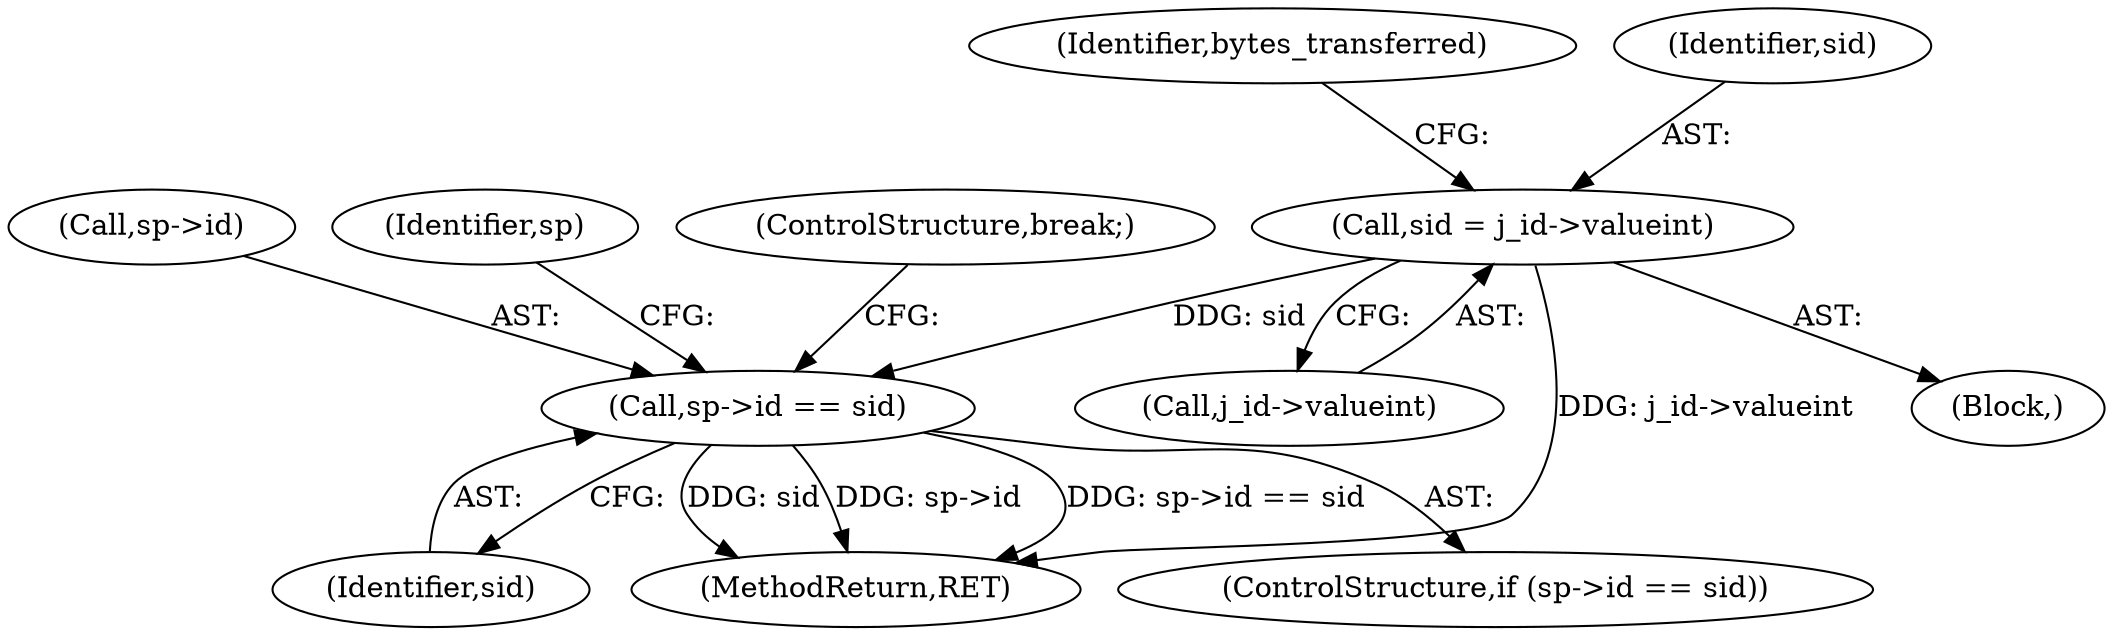 digraph "0_iperf_91f2fa59e8ed80dfbf400add0164ee0e508e412a_48@pointer" {
"1000367" [label="(Call,sid = j_id->valueint)"];
"1000398" [label="(Call,sp->id == sid)"];
"1000399" [label="(Call,sp->id)"];
"1000373" [label="(Identifier,bytes_transferred)"];
"1000368" [label="(Identifier,sid)"];
"1000402" [label="(Identifier,sid)"];
"1000510" [label="(MethodReturn,RET)"];
"1000398" [label="(Call,sp->id == sid)"];
"1000406" [label="(Identifier,sp)"];
"1000397" [label="(ControlStructure,if (sp->id == sid))"];
"1000403" [label="(ControlStructure,break;)"];
"1000367" [label="(Call,sid = j_id->valueint)"];
"1000366" [label="(Block,)"];
"1000369" [label="(Call,j_id->valueint)"];
"1000367" -> "1000366"  [label="AST: "];
"1000367" -> "1000369"  [label="CFG: "];
"1000368" -> "1000367"  [label="AST: "];
"1000369" -> "1000367"  [label="AST: "];
"1000373" -> "1000367"  [label="CFG: "];
"1000367" -> "1000510"  [label="DDG: j_id->valueint"];
"1000367" -> "1000398"  [label="DDG: sid"];
"1000398" -> "1000397"  [label="AST: "];
"1000398" -> "1000402"  [label="CFG: "];
"1000399" -> "1000398"  [label="AST: "];
"1000402" -> "1000398"  [label="AST: "];
"1000403" -> "1000398"  [label="CFG: "];
"1000406" -> "1000398"  [label="CFG: "];
"1000398" -> "1000510"  [label="DDG: sp->id == sid"];
"1000398" -> "1000510"  [label="DDG: sid"];
"1000398" -> "1000510"  [label="DDG: sp->id"];
}
